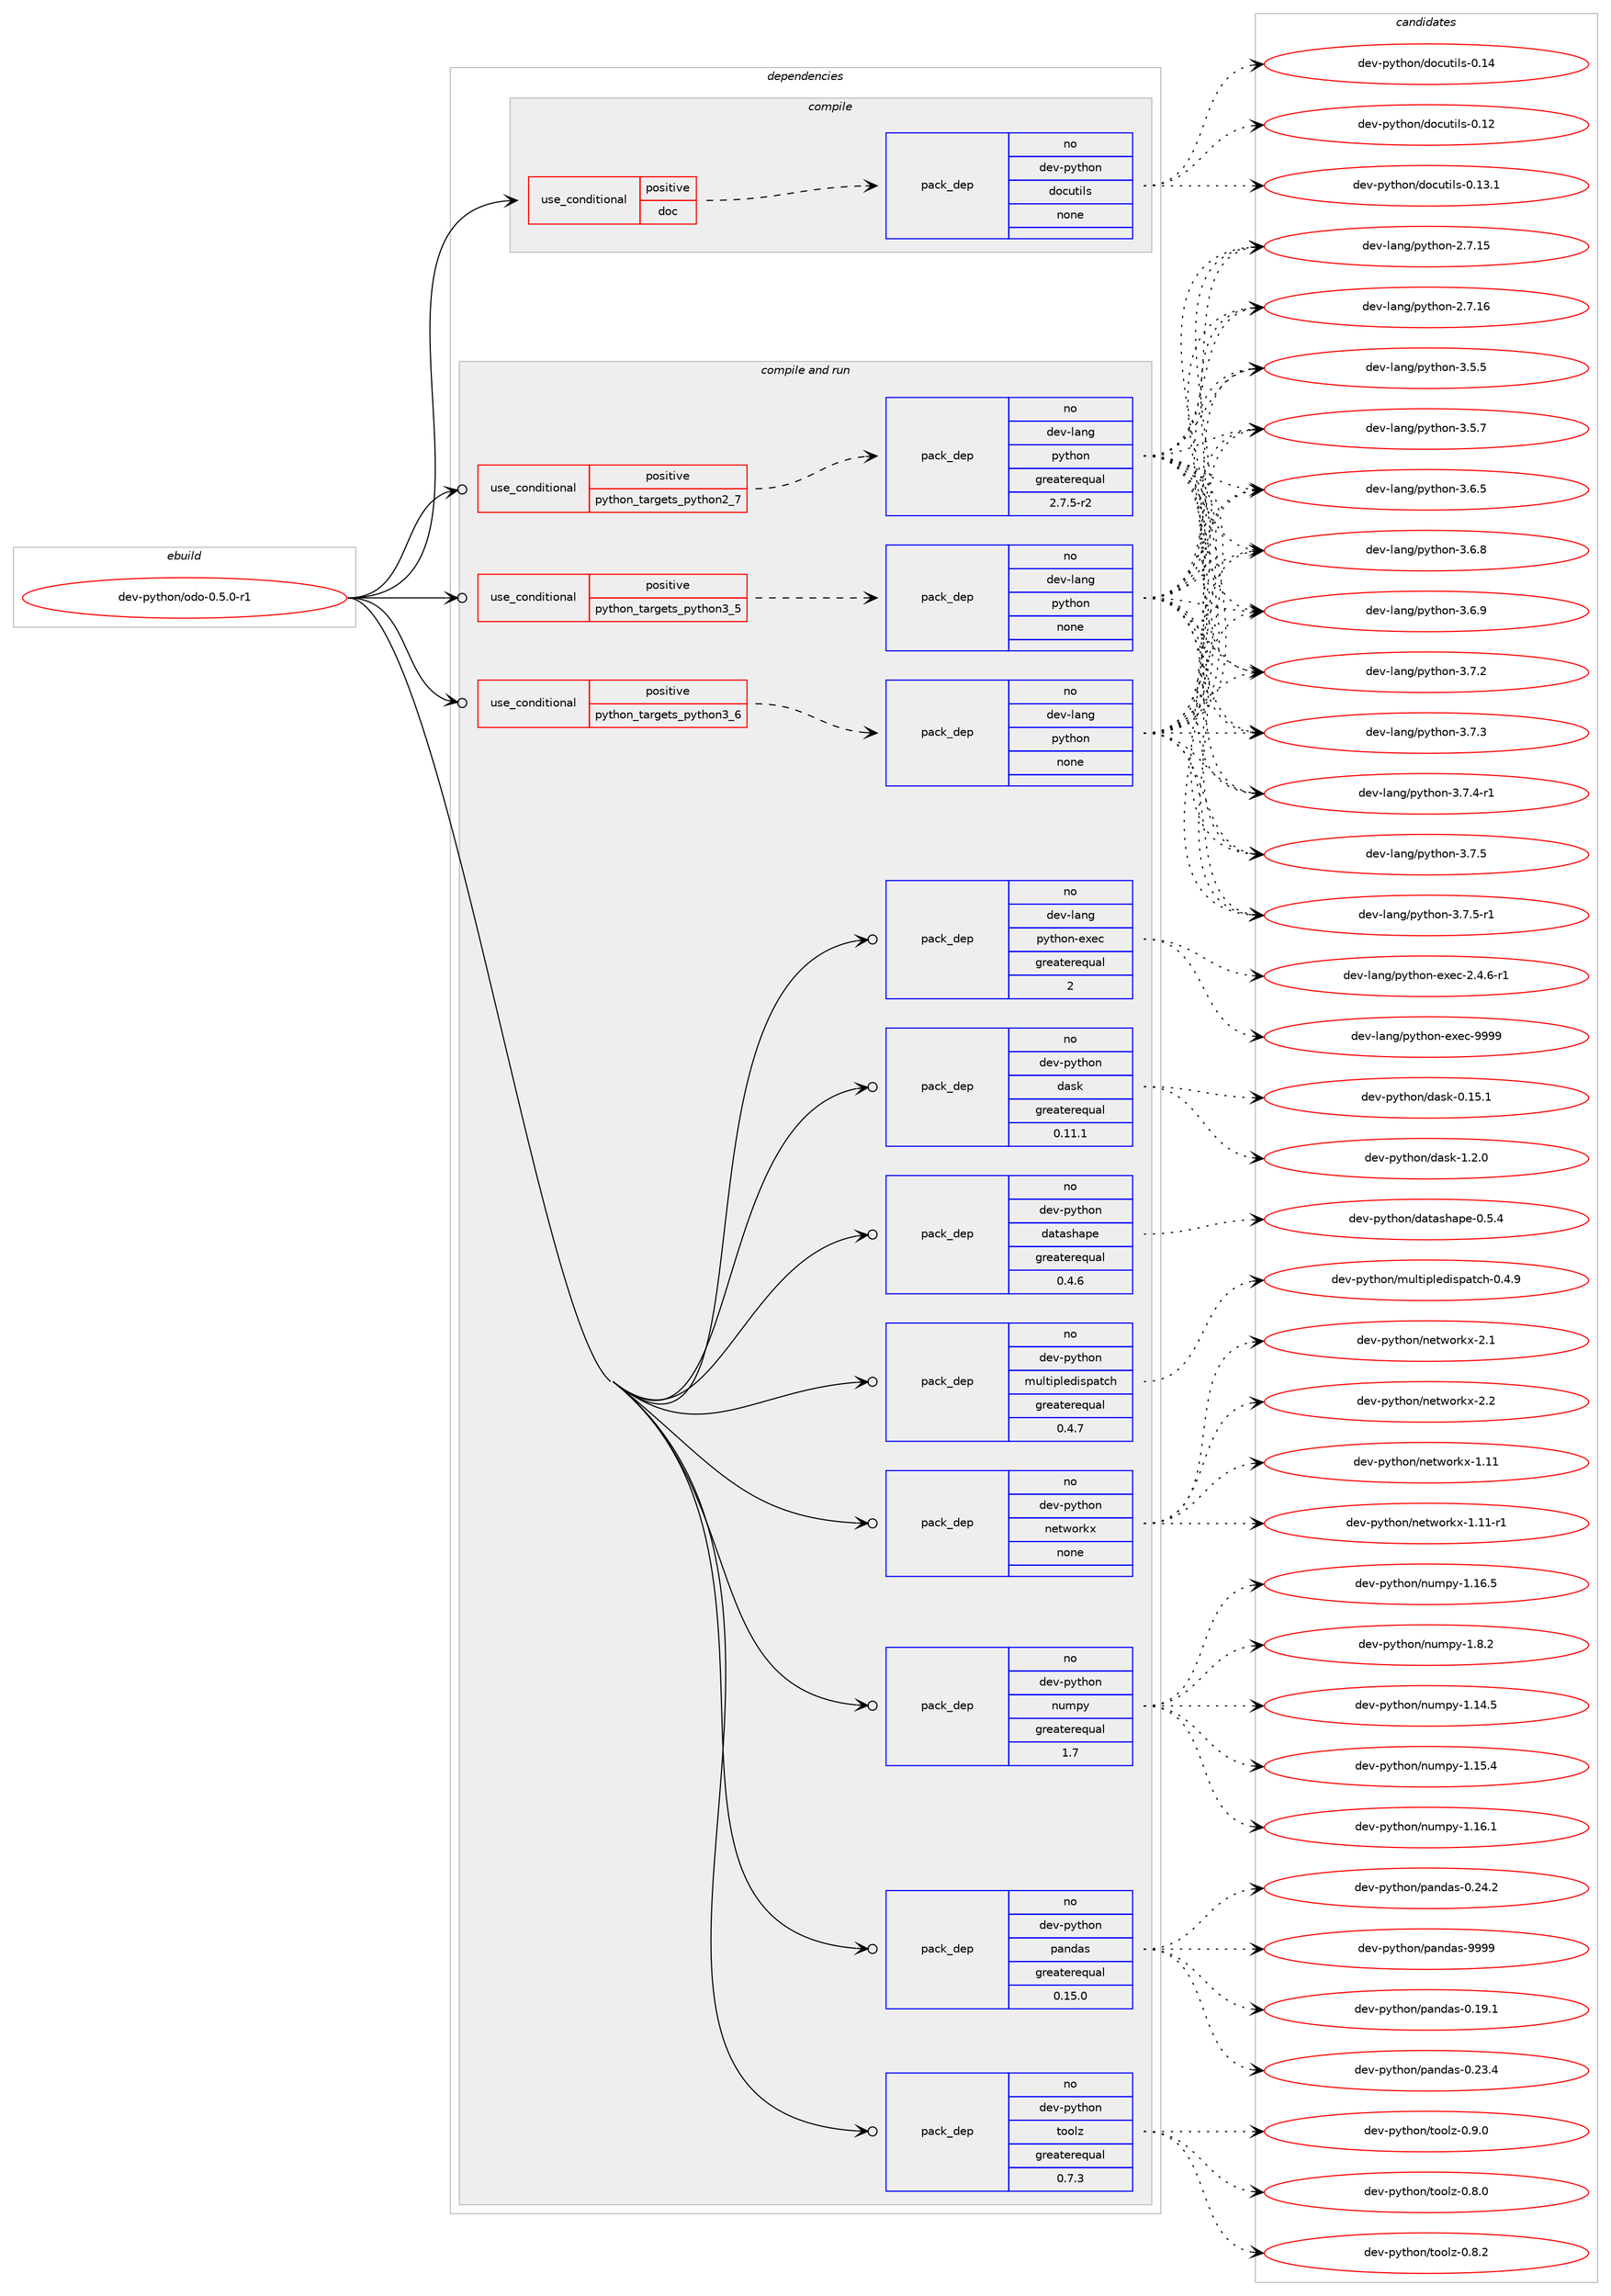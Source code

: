 digraph prolog {

# *************
# Graph options
# *************

newrank=true;
concentrate=true;
compound=true;
graph [rankdir=LR,fontname=Helvetica,fontsize=10,ranksep=1.5];#, ranksep=2.5, nodesep=0.2];
edge  [arrowhead=vee];
node  [fontname=Helvetica,fontsize=10];

# **********
# The ebuild
# **********

subgraph cluster_leftcol {
color=gray;
rank=same;
label=<<i>ebuild</i>>;
id [label="dev-python/odo-0.5.0-r1", color=red, width=4, href="../dev-python/odo-0.5.0-r1.svg"];
}

# ****************
# The dependencies
# ****************

subgraph cluster_midcol {
color=gray;
label=<<i>dependencies</i>>;
subgraph cluster_compile {
fillcolor="#eeeeee";
style=filled;
label=<<i>compile</i>>;
subgraph cond143545 {
dependency617866 [label=<<TABLE BORDER="0" CELLBORDER="1" CELLSPACING="0" CELLPADDING="4"><TR><TD ROWSPAN="3" CELLPADDING="10">use_conditional</TD></TR><TR><TD>positive</TD></TR><TR><TD>doc</TD></TR></TABLE>>, shape=none, color=red];
subgraph pack462513 {
dependency617867 [label=<<TABLE BORDER="0" CELLBORDER="1" CELLSPACING="0" CELLPADDING="4" WIDTH="220"><TR><TD ROWSPAN="6" CELLPADDING="30">pack_dep</TD></TR><TR><TD WIDTH="110">no</TD></TR><TR><TD>dev-python</TD></TR><TR><TD>docutils</TD></TR><TR><TD>none</TD></TR><TR><TD></TD></TR></TABLE>>, shape=none, color=blue];
}
dependency617866:e -> dependency617867:w [weight=20,style="dashed",arrowhead="vee"];
}
id:e -> dependency617866:w [weight=20,style="solid",arrowhead="vee"];
}
subgraph cluster_compileandrun {
fillcolor="#eeeeee";
style=filled;
label=<<i>compile and run</i>>;
subgraph cond143546 {
dependency617868 [label=<<TABLE BORDER="0" CELLBORDER="1" CELLSPACING="0" CELLPADDING="4"><TR><TD ROWSPAN="3" CELLPADDING="10">use_conditional</TD></TR><TR><TD>positive</TD></TR><TR><TD>python_targets_python2_7</TD></TR></TABLE>>, shape=none, color=red];
subgraph pack462514 {
dependency617869 [label=<<TABLE BORDER="0" CELLBORDER="1" CELLSPACING="0" CELLPADDING="4" WIDTH="220"><TR><TD ROWSPAN="6" CELLPADDING="30">pack_dep</TD></TR><TR><TD WIDTH="110">no</TD></TR><TR><TD>dev-lang</TD></TR><TR><TD>python</TD></TR><TR><TD>greaterequal</TD></TR><TR><TD>2.7.5-r2</TD></TR></TABLE>>, shape=none, color=blue];
}
dependency617868:e -> dependency617869:w [weight=20,style="dashed",arrowhead="vee"];
}
id:e -> dependency617868:w [weight=20,style="solid",arrowhead="odotvee"];
subgraph cond143547 {
dependency617870 [label=<<TABLE BORDER="0" CELLBORDER="1" CELLSPACING="0" CELLPADDING="4"><TR><TD ROWSPAN="3" CELLPADDING="10">use_conditional</TD></TR><TR><TD>positive</TD></TR><TR><TD>python_targets_python3_5</TD></TR></TABLE>>, shape=none, color=red];
subgraph pack462515 {
dependency617871 [label=<<TABLE BORDER="0" CELLBORDER="1" CELLSPACING="0" CELLPADDING="4" WIDTH="220"><TR><TD ROWSPAN="6" CELLPADDING="30">pack_dep</TD></TR><TR><TD WIDTH="110">no</TD></TR><TR><TD>dev-lang</TD></TR><TR><TD>python</TD></TR><TR><TD>none</TD></TR><TR><TD></TD></TR></TABLE>>, shape=none, color=blue];
}
dependency617870:e -> dependency617871:w [weight=20,style="dashed",arrowhead="vee"];
}
id:e -> dependency617870:w [weight=20,style="solid",arrowhead="odotvee"];
subgraph cond143548 {
dependency617872 [label=<<TABLE BORDER="0" CELLBORDER="1" CELLSPACING="0" CELLPADDING="4"><TR><TD ROWSPAN="3" CELLPADDING="10">use_conditional</TD></TR><TR><TD>positive</TD></TR><TR><TD>python_targets_python3_6</TD></TR></TABLE>>, shape=none, color=red];
subgraph pack462516 {
dependency617873 [label=<<TABLE BORDER="0" CELLBORDER="1" CELLSPACING="0" CELLPADDING="4" WIDTH="220"><TR><TD ROWSPAN="6" CELLPADDING="30">pack_dep</TD></TR><TR><TD WIDTH="110">no</TD></TR><TR><TD>dev-lang</TD></TR><TR><TD>python</TD></TR><TR><TD>none</TD></TR><TR><TD></TD></TR></TABLE>>, shape=none, color=blue];
}
dependency617872:e -> dependency617873:w [weight=20,style="dashed",arrowhead="vee"];
}
id:e -> dependency617872:w [weight=20,style="solid",arrowhead="odotvee"];
subgraph pack462517 {
dependency617874 [label=<<TABLE BORDER="0" CELLBORDER="1" CELLSPACING="0" CELLPADDING="4" WIDTH="220"><TR><TD ROWSPAN="6" CELLPADDING="30">pack_dep</TD></TR><TR><TD WIDTH="110">no</TD></TR><TR><TD>dev-lang</TD></TR><TR><TD>python-exec</TD></TR><TR><TD>greaterequal</TD></TR><TR><TD>2</TD></TR></TABLE>>, shape=none, color=blue];
}
id:e -> dependency617874:w [weight=20,style="solid",arrowhead="odotvee"];
subgraph pack462518 {
dependency617875 [label=<<TABLE BORDER="0" CELLBORDER="1" CELLSPACING="0" CELLPADDING="4" WIDTH="220"><TR><TD ROWSPAN="6" CELLPADDING="30">pack_dep</TD></TR><TR><TD WIDTH="110">no</TD></TR><TR><TD>dev-python</TD></TR><TR><TD>dask</TD></TR><TR><TD>greaterequal</TD></TR><TR><TD>0.11.1</TD></TR></TABLE>>, shape=none, color=blue];
}
id:e -> dependency617875:w [weight=20,style="solid",arrowhead="odotvee"];
subgraph pack462519 {
dependency617876 [label=<<TABLE BORDER="0" CELLBORDER="1" CELLSPACING="0" CELLPADDING="4" WIDTH="220"><TR><TD ROWSPAN="6" CELLPADDING="30">pack_dep</TD></TR><TR><TD WIDTH="110">no</TD></TR><TR><TD>dev-python</TD></TR><TR><TD>datashape</TD></TR><TR><TD>greaterequal</TD></TR><TR><TD>0.4.6</TD></TR></TABLE>>, shape=none, color=blue];
}
id:e -> dependency617876:w [weight=20,style="solid",arrowhead="odotvee"];
subgraph pack462520 {
dependency617877 [label=<<TABLE BORDER="0" CELLBORDER="1" CELLSPACING="0" CELLPADDING="4" WIDTH="220"><TR><TD ROWSPAN="6" CELLPADDING="30">pack_dep</TD></TR><TR><TD WIDTH="110">no</TD></TR><TR><TD>dev-python</TD></TR><TR><TD>multipledispatch</TD></TR><TR><TD>greaterequal</TD></TR><TR><TD>0.4.7</TD></TR></TABLE>>, shape=none, color=blue];
}
id:e -> dependency617877:w [weight=20,style="solid",arrowhead="odotvee"];
subgraph pack462521 {
dependency617878 [label=<<TABLE BORDER="0" CELLBORDER="1" CELLSPACING="0" CELLPADDING="4" WIDTH="220"><TR><TD ROWSPAN="6" CELLPADDING="30">pack_dep</TD></TR><TR><TD WIDTH="110">no</TD></TR><TR><TD>dev-python</TD></TR><TR><TD>networkx</TD></TR><TR><TD>none</TD></TR><TR><TD></TD></TR></TABLE>>, shape=none, color=blue];
}
id:e -> dependency617878:w [weight=20,style="solid",arrowhead="odotvee"];
subgraph pack462522 {
dependency617879 [label=<<TABLE BORDER="0" CELLBORDER="1" CELLSPACING="0" CELLPADDING="4" WIDTH="220"><TR><TD ROWSPAN="6" CELLPADDING="30">pack_dep</TD></TR><TR><TD WIDTH="110">no</TD></TR><TR><TD>dev-python</TD></TR><TR><TD>numpy</TD></TR><TR><TD>greaterequal</TD></TR><TR><TD>1.7</TD></TR></TABLE>>, shape=none, color=blue];
}
id:e -> dependency617879:w [weight=20,style="solid",arrowhead="odotvee"];
subgraph pack462523 {
dependency617880 [label=<<TABLE BORDER="0" CELLBORDER="1" CELLSPACING="0" CELLPADDING="4" WIDTH="220"><TR><TD ROWSPAN="6" CELLPADDING="30">pack_dep</TD></TR><TR><TD WIDTH="110">no</TD></TR><TR><TD>dev-python</TD></TR><TR><TD>pandas</TD></TR><TR><TD>greaterequal</TD></TR><TR><TD>0.15.0</TD></TR></TABLE>>, shape=none, color=blue];
}
id:e -> dependency617880:w [weight=20,style="solid",arrowhead="odotvee"];
subgraph pack462524 {
dependency617881 [label=<<TABLE BORDER="0" CELLBORDER="1" CELLSPACING="0" CELLPADDING="4" WIDTH="220"><TR><TD ROWSPAN="6" CELLPADDING="30">pack_dep</TD></TR><TR><TD WIDTH="110">no</TD></TR><TR><TD>dev-python</TD></TR><TR><TD>toolz</TD></TR><TR><TD>greaterequal</TD></TR><TR><TD>0.7.3</TD></TR></TABLE>>, shape=none, color=blue];
}
id:e -> dependency617881:w [weight=20,style="solid",arrowhead="odotvee"];
}
subgraph cluster_run {
fillcolor="#eeeeee";
style=filled;
label=<<i>run</i>>;
}
}

# **************
# The candidates
# **************

subgraph cluster_choices {
rank=same;
color=gray;
label=<<i>candidates</i>>;

subgraph choice462513 {
color=black;
nodesep=1;
choice1001011184511212111610411111047100111991171161051081154548464950 [label="dev-python/docutils-0.12", color=red, width=4,href="../dev-python/docutils-0.12.svg"];
choice10010111845112121116104111110471001119911711610510811545484649514649 [label="dev-python/docutils-0.13.1", color=red, width=4,href="../dev-python/docutils-0.13.1.svg"];
choice1001011184511212111610411111047100111991171161051081154548464952 [label="dev-python/docutils-0.14", color=red, width=4,href="../dev-python/docutils-0.14.svg"];
dependency617867:e -> choice1001011184511212111610411111047100111991171161051081154548464950:w [style=dotted,weight="100"];
dependency617867:e -> choice10010111845112121116104111110471001119911711610510811545484649514649:w [style=dotted,weight="100"];
dependency617867:e -> choice1001011184511212111610411111047100111991171161051081154548464952:w [style=dotted,weight="100"];
}
subgraph choice462514 {
color=black;
nodesep=1;
choice10010111845108971101034711212111610411111045504655464953 [label="dev-lang/python-2.7.15", color=red, width=4,href="../dev-lang/python-2.7.15.svg"];
choice10010111845108971101034711212111610411111045504655464954 [label="dev-lang/python-2.7.16", color=red, width=4,href="../dev-lang/python-2.7.16.svg"];
choice100101118451089711010347112121116104111110455146534653 [label="dev-lang/python-3.5.5", color=red, width=4,href="../dev-lang/python-3.5.5.svg"];
choice100101118451089711010347112121116104111110455146534655 [label="dev-lang/python-3.5.7", color=red, width=4,href="../dev-lang/python-3.5.7.svg"];
choice100101118451089711010347112121116104111110455146544653 [label="dev-lang/python-3.6.5", color=red, width=4,href="../dev-lang/python-3.6.5.svg"];
choice100101118451089711010347112121116104111110455146544656 [label="dev-lang/python-3.6.8", color=red, width=4,href="../dev-lang/python-3.6.8.svg"];
choice100101118451089711010347112121116104111110455146544657 [label="dev-lang/python-3.6.9", color=red, width=4,href="../dev-lang/python-3.6.9.svg"];
choice100101118451089711010347112121116104111110455146554650 [label="dev-lang/python-3.7.2", color=red, width=4,href="../dev-lang/python-3.7.2.svg"];
choice100101118451089711010347112121116104111110455146554651 [label="dev-lang/python-3.7.3", color=red, width=4,href="../dev-lang/python-3.7.3.svg"];
choice1001011184510897110103471121211161041111104551465546524511449 [label="dev-lang/python-3.7.4-r1", color=red, width=4,href="../dev-lang/python-3.7.4-r1.svg"];
choice100101118451089711010347112121116104111110455146554653 [label="dev-lang/python-3.7.5", color=red, width=4,href="../dev-lang/python-3.7.5.svg"];
choice1001011184510897110103471121211161041111104551465546534511449 [label="dev-lang/python-3.7.5-r1", color=red, width=4,href="../dev-lang/python-3.7.5-r1.svg"];
dependency617869:e -> choice10010111845108971101034711212111610411111045504655464953:w [style=dotted,weight="100"];
dependency617869:e -> choice10010111845108971101034711212111610411111045504655464954:w [style=dotted,weight="100"];
dependency617869:e -> choice100101118451089711010347112121116104111110455146534653:w [style=dotted,weight="100"];
dependency617869:e -> choice100101118451089711010347112121116104111110455146534655:w [style=dotted,weight="100"];
dependency617869:e -> choice100101118451089711010347112121116104111110455146544653:w [style=dotted,weight="100"];
dependency617869:e -> choice100101118451089711010347112121116104111110455146544656:w [style=dotted,weight="100"];
dependency617869:e -> choice100101118451089711010347112121116104111110455146544657:w [style=dotted,weight="100"];
dependency617869:e -> choice100101118451089711010347112121116104111110455146554650:w [style=dotted,weight="100"];
dependency617869:e -> choice100101118451089711010347112121116104111110455146554651:w [style=dotted,weight="100"];
dependency617869:e -> choice1001011184510897110103471121211161041111104551465546524511449:w [style=dotted,weight="100"];
dependency617869:e -> choice100101118451089711010347112121116104111110455146554653:w [style=dotted,weight="100"];
dependency617869:e -> choice1001011184510897110103471121211161041111104551465546534511449:w [style=dotted,weight="100"];
}
subgraph choice462515 {
color=black;
nodesep=1;
choice10010111845108971101034711212111610411111045504655464953 [label="dev-lang/python-2.7.15", color=red, width=4,href="../dev-lang/python-2.7.15.svg"];
choice10010111845108971101034711212111610411111045504655464954 [label="dev-lang/python-2.7.16", color=red, width=4,href="../dev-lang/python-2.7.16.svg"];
choice100101118451089711010347112121116104111110455146534653 [label="dev-lang/python-3.5.5", color=red, width=4,href="../dev-lang/python-3.5.5.svg"];
choice100101118451089711010347112121116104111110455146534655 [label="dev-lang/python-3.5.7", color=red, width=4,href="../dev-lang/python-3.5.7.svg"];
choice100101118451089711010347112121116104111110455146544653 [label="dev-lang/python-3.6.5", color=red, width=4,href="../dev-lang/python-3.6.5.svg"];
choice100101118451089711010347112121116104111110455146544656 [label="dev-lang/python-3.6.8", color=red, width=4,href="../dev-lang/python-3.6.8.svg"];
choice100101118451089711010347112121116104111110455146544657 [label="dev-lang/python-3.6.9", color=red, width=4,href="../dev-lang/python-3.6.9.svg"];
choice100101118451089711010347112121116104111110455146554650 [label="dev-lang/python-3.7.2", color=red, width=4,href="../dev-lang/python-3.7.2.svg"];
choice100101118451089711010347112121116104111110455146554651 [label="dev-lang/python-3.7.3", color=red, width=4,href="../dev-lang/python-3.7.3.svg"];
choice1001011184510897110103471121211161041111104551465546524511449 [label="dev-lang/python-3.7.4-r1", color=red, width=4,href="../dev-lang/python-3.7.4-r1.svg"];
choice100101118451089711010347112121116104111110455146554653 [label="dev-lang/python-3.7.5", color=red, width=4,href="../dev-lang/python-3.7.5.svg"];
choice1001011184510897110103471121211161041111104551465546534511449 [label="dev-lang/python-3.7.5-r1", color=red, width=4,href="../dev-lang/python-3.7.5-r1.svg"];
dependency617871:e -> choice10010111845108971101034711212111610411111045504655464953:w [style=dotted,weight="100"];
dependency617871:e -> choice10010111845108971101034711212111610411111045504655464954:w [style=dotted,weight="100"];
dependency617871:e -> choice100101118451089711010347112121116104111110455146534653:w [style=dotted,weight="100"];
dependency617871:e -> choice100101118451089711010347112121116104111110455146534655:w [style=dotted,weight="100"];
dependency617871:e -> choice100101118451089711010347112121116104111110455146544653:w [style=dotted,weight="100"];
dependency617871:e -> choice100101118451089711010347112121116104111110455146544656:w [style=dotted,weight="100"];
dependency617871:e -> choice100101118451089711010347112121116104111110455146544657:w [style=dotted,weight="100"];
dependency617871:e -> choice100101118451089711010347112121116104111110455146554650:w [style=dotted,weight="100"];
dependency617871:e -> choice100101118451089711010347112121116104111110455146554651:w [style=dotted,weight="100"];
dependency617871:e -> choice1001011184510897110103471121211161041111104551465546524511449:w [style=dotted,weight="100"];
dependency617871:e -> choice100101118451089711010347112121116104111110455146554653:w [style=dotted,weight="100"];
dependency617871:e -> choice1001011184510897110103471121211161041111104551465546534511449:w [style=dotted,weight="100"];
}
subgraph choice462516 {
color=black;
nodesep=1;
choice10010111845108971101034711212111610411111045504655464953 [label="dev-lang/python-2.7.15", color=red, width=4,href="../dev-lang/python-2.7.15.svg"];
choice10010111845108971101034711212111610411111045504655464954 [label="dev-lang/python-2.7.16", color=red, width=4,href="../dev-lang/python-2.7.16.svg"];
choice100101118451089711010347112121116104111110455146534653 [label="dev-lang/python-3.5.5", color=red, width=4,href="../dev-lang/python-3.5.5.svg"];
choice100101118451089711010347112121116104111110455146534655 [label="dev-lang/python-3.5.7", color=red, width=4,href="../dev-lang/python-3.5.7.svg"];
choice100101118451089711010347112121116104111110455146544653 [label="dev-lang/python-3.6.5", color=red, width=4,href="../dev-lang/python-3.6.5.svg"];
choice100101118451089711010347112121116104111110455146544656 [label="dev-lang/python-3.6.8", color=red, width=4,href="../dev-lang/python-3.6.8.svg"];
choice100101118451089711010347112121116104111110455146544657 [label="dev-lang/python-3.6.9", color=red, width=4,href="../dev-lang/python-3.6.9.svg"];
choice100101118451089711010347112121116104111110455146554650 [label="dev-lang/python-3.7.2", color=red, width=4,href="../dev-lang/python-3.7.2.svg"];
choice100101118451089711010347112121116104111110455146554651 [label="dev-lang/python-3.7.3", color=red, width=4,href="../dev-lang/python-3.7.3.svg"];
choice1001011184510897110103471121211161041111104551465546524511449 [label="dev-lang/python-3.7.4-r1", color=red, width=4,href="../dev-lang/python-3.7.4-r1.svg"];
choice100101118451089711010347112121116104111110455146554653 [label="dev-lang/python-3.7.5", color=red, width=4,href="../dev-lang/python-3.7.5.svg"];
choice1001011184510897110103471121211161041111104551465546534511449 [label="dev-lang/python-3.7.5-r1", color=red, width=4,href="../dev-lang/python-3.7.5-r1.svg"];
dependency617873:e -> choice10010111845108971101034711212111610411111045504655464953:w [style=dotted,weight="100"];
dependency617873:e -> choice10010111845108971101034711212111610411111045504655464954:w [style=dotted,weight="100"];
dependency617873:e -> choice100101118451089711010347112121116104111110455146534653:w [style=dotted,weight="100"];
dependency617873:e -> choice100101118451089711010347112121116104111110455146534655:w [style=dotted,weight="100"];
dependency617873:e -> choice100101118451089711010347112121116104111110455146544653:w [style=dotted,weight="100"];
dependency617873:e -> choice100101118451089711010347112121116104111110455146544656:w [style=dotted,weight="100"];
dependency617873:e -> choice100101118451089711010347112121116104111110455146544657:w [style=dotted,weight="100"];
dependency617873:e -> choice100101118451089711010347112121116104111110455146554650:w [style=dotted,weight="100"];
dependency617873:e -> choice100101118451089711010347112121116104111110455146554651:w [style=dotted,weight="100"];
dependency617873:e -> choice1001011184510897110103471121211161041111104551465546524511449:w [style=dotted,weight="100"];
dependency617873:e -> choice100101118451089711010347112121116104111110455146554653:w [style=dotted,weight="100"];
dependency617873:e -> choice1001011184510897110103471121211161041111104551465546534511449:w [style=dotted,weight="100"];
}
subgraph choice462517 {
color=black;
nodesep=1;
choice10010111845108971101034711212111610411111045101120101994550465246544511449 [label="dev-lang/python-exec-2.4.6-r1", color=red, width=4,href="../dev-lang/python-exec-2.4.6-r1.svg"];
choice10010111845108971101034711212111610411111045101120101994557575757 [label="dev-lang/python-exec-9999", color=red, width=4,href="../dev-lang/python-exec-9999.svg"];
dependency617874:e -> choice10010111845108971101034711212111610411111045101120101994550465246544511449:w [style=dotted,weight="100"];
dependency617874:e -> choice10010111845108971101034711212111610411111045101120101994557575757:w [style=dotted,weight="100"];
}
subgraph choice462518 {
color=black;
nodesep=1;
choice10010111845112121116104111110471009711510745484649534649 [label="dev-python/dask-0.15.1", color=red, width=4,href="../dev-python/dask-0.15.1.svg"];
choice100101118451121211161041111104710097115107454946504648 [label="dev-python/dask-1.2.0", color=red, width=4,href="../dev-python/dask-1.2.0.svg"];
dependency617875:e -> choice10010111845112121116104111110471009711510745484649534649:w [style=dotted,weight="100"];
dependency617875:e -> choice100101118451121211161041111104710097115107454946504648:w [style=dotted,weight="100"];
}
subgraph choice462519 {
color=black;
nodesep=1;
choice1001011184511212111610411111047100971169711510497112101454846534652 [label="dev-python/datashape-0.5.4", color=red, width=4,href="../dev-python/datashape-0.5.4.svg"];
dependency617876:e -> choice1001011184511212111610411111047100971169711510497112101454846534652:w [style=dotted,weight="100"];
}
subgraph choice462520 {
color=black;
nodesep=1;
choice10010111845112121116104111110471091171081161051121081011001051151129711699104454846524657 [label="dev-python/multipledispatch-0.4.9", color=red, width=4,href="../dev-python/multipledispatch-0.4.9.svg"];
dependency617877:e -> choice10010111845112121116104111110471091171081161051121081011001051151129711699104454846524657:w [style=dotted,weight="100"];
}
subgraph choice462521 {
color=black;
nodesep=1;
choice10010111845112121116104111110471101011161191111141071204549464949 [label="dev-python/networkx-1.11", color=red, width=4,href="../dev-python/networkx-1.11.svg"];
choice100101118451121211161041111104711010111611911111410712045494649494511449 [label="dev-python/networkx-1.11-r1", color=red, width=4,href="../dev-python/networkx-1.11-r1.svg"];
choice100101118451121211161041111104711010111611911111410712045504649 [label="dev-python/networkx-2.1", color=red, width=4,href="../dev-python/networkx-2.1.svg"];
choice100101118451121211161041111104711010111611911111410712045504650 [label="dev-python/networkx-2.2", color=red, width=4,href="../dev-python/networkx-2.2.svg"];
dependency617878:e -> choice10010111845112121116104111110471101011161191111141071204549464949:w [style=dotted,weight="100"];
dependency617878:e -> choice100101118451121211161041111104711010111611911111410712045494649494511449:w [style=dotted,weight="100"];
dependency617878:e -> choice100101118451121211161041111104711010111611911111410712045504649:w [style=dotted,weight="100"];
dependency617878:e -> choice100101118451121211161041111104711010111611911111410712045504650:w [style=dotted,weight="100"];
}
subgraph choice462522 {
color=black;
nodesep=1;
choice100101118451121211161041111104711011710911212145494649524653 [label="dev-python/numpy-1.14.5", color=red, width=4,href="../dev-python/numpy-1.14.5.svg"];
choice100101118451121211161041111104711011710911212145494649534652 [label="dev-python/numpy-1.15.4", color=red, width=4,href="../dev-python/numpy-1.15.4.svg"];
choice100101118451121211161041111104711011710911212145494649544649 [label="dev-python/numpy-1.16.1", color=red, width=4,href="../dev-python/numpy-1.16.1.svg"];
choice100101118451121211161041111104711011710911212145494649544653 [label="dev-python/numpy-1.16.5", color=red, width=4,href="../dev-python/numpy-1.16.5.svg"];
choice1001011184511212111610411111047110117109112121454946564650 [label="dev-python/numpy-1.8.2", color=red, width=4,href="../dev-python/numpy-1.8.2.svg"];
dependency617879:e -> choice100101118451121211161041111104711011710911212145494649524653:w [style=dotted,weight="100"];
dependency617879:e -> choice100101118451121211161041111104711011710911212145494649534652:w [style=dotted,weight="100"];
dependency617879:e -> choice100101118451121211161041111104711011710911212145494649544649:w [style=dotted,weight="100"];
dependency617879:e -> choice100101118451121211161041111104711011710911212145494649544653:w [style=dotted,weight="100"];
dependency617879:e -> choice1001011184511212111610411111047110117109112121454946564650:w [style=dotted,weight="100"];
}
subgraph choice462523 {
color=black;
nodesep=1;
choice1001011184511212111610411111047112971101009711545484649574649 [label="dev-python/pandas-0.19.1", color=red, width=4,href="../dev-python/pandas-0.19.1.svg"];
choice1001011184511212111610411111047112971101009711545484650514652 [label="dev-python/pandas-0.23.4", color=red, width=4,href="../dev-python/pandas-0.23.4.svg"];
choice1001011184511212111610411111047112971101009711545484650524650 [label="dev-python/pandas-0.24.2", color=red, width=4,href="../dev-python/pandas-0.24.2.svg"];
choice100101118451121211161041111104711297110100971154557575757 [label="dev-python/pandas-9999", color=red, width=4,href="../dev-python/pandas-9999.svg"];
dependency617880:e -> choice1001011184511212111610411111047112971101009711545484649574649:w [style=dotted,weight="100"];
dependency617880:e -> choice1001011184511212111610411111047112971101009711545484650514652:w [style=dotted,weight="100"];
dependency617880:e -> choice1001011184511212111610411111047112971101009711545484650524650:w [style=dotted,weight="100"];
dependency617880:e -> choice100101118451121211161041111104711297110100971154557575757:w [style=dotted,weight="100"];
}
subgraph choice462524 {
color=black;
nodesep=1;
choice1001011184511212111610411111047116111111108122454846564648 [label="dev-python/toolz-0.8.0", color=red, width=4,href="../dev-python/toolz-0.8.0.svg"];
choice1001011184511212111610411111047116111111108122454846564650 [label="dev-python/toolz-0.8.2", color=red, width=4,href="../dev-python/toolz-0.8.2.svg"];
choice1001011184511212111610411111047116111111108122454846574648 [label="dev-python/toolz-0.9.0", color=red, width=4,href="../dev-python/toolz-0.9.0.svg"];
dependency617881:e -> choice1001011184511212111610411111047116111111108122454846564648:w [style=dotted,weight="100"];
dependency617881:e -> choice1001011184511212111610411111047116111111108122454846564650:w [style=dotted,weight="100"];
dependency617881:e -> choice1001011184511212111610411111047116111111108122454846574648:w [style=dotted,weight="100"];
}
}

}
